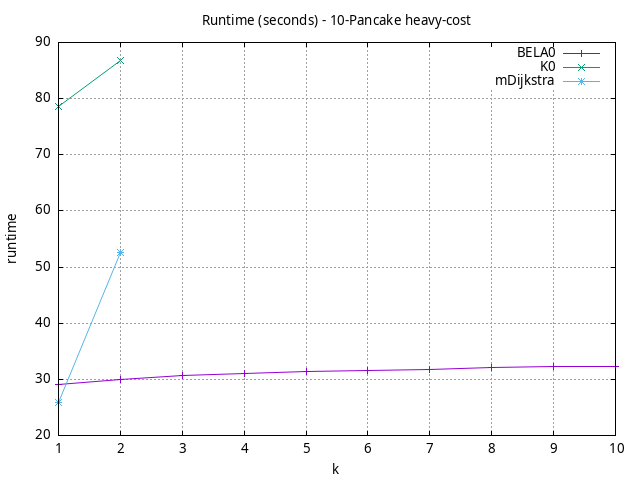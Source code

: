 #!/usr/bin/gnuplot
# -*- coding: utf-8 -*-
#
# results/n-pancake/heavy-cost/10/10pancake.brute-force.runtime.gnuplot
#
# Started on 04/09/2024 14:20:58
# Author: Carlos Linares López
set grid
set xlabel "k"
set ylabel "runtime"

set title "Runtime (seconds) - 10-Pancake heavy-cost"

set terminal png enhanced font "Ariel,10"
set output '10pancake.brute-force.runtime.png'

plot "-" title "BELA0"      with linesp, "-" title "K0"      with linesp, "-" title "mDijkstra"      with linesp

	1 29.045735800000003
	2 29.921466600000002
	3 30.694983199999996
	4 31.039786499999995
	5 31.385189499999996
	6 31.5707795
	7 31.790656200000004
	8 32.047626300000005
	9 32.2334452
	10 32.31170110000001
end
	1 78.5818656
	2 86.8447667
end
	1 25.8814132
	2 52.55856740000001
end
